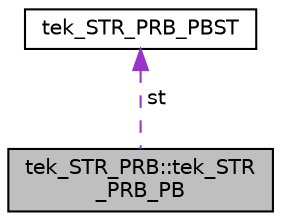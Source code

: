 digraph "tek_STR_PRB::tek_STR_PRB_PB"
{
 // LATEX_PDF_SIZE
  edge [fontname="Helvetica",fontsize="10",labelfontname="Helvetica",labelfontsize="10"];
  node [fontname="Helvetica",fontsize="10",shape=record];
  Node1 [label="tek_STR_PRB::tek_STR\l_PRB_PB",height=0.2,width=0.4,color="black", fillcolor="grey75", style="filled", fontcolor="black",tooltip=" "];
  Node2 -> Node1 [dir="back",color="darkorchid3",fontsize="10",style="dashed",label=" st" ,fontname="Helvetica"];
  Node2 [label="tek_STR_PRB_PBST",height=0.2,width=0.4,color="black", fillcolor="white", style="filled",URL="$structtek___s_t_r___p_r_b_1_1tek___s_t_r___p_r_b___p_b_1_1tek___s_t_r___p_r_b___p_b_s_t.html",tooltip=" "];
}
